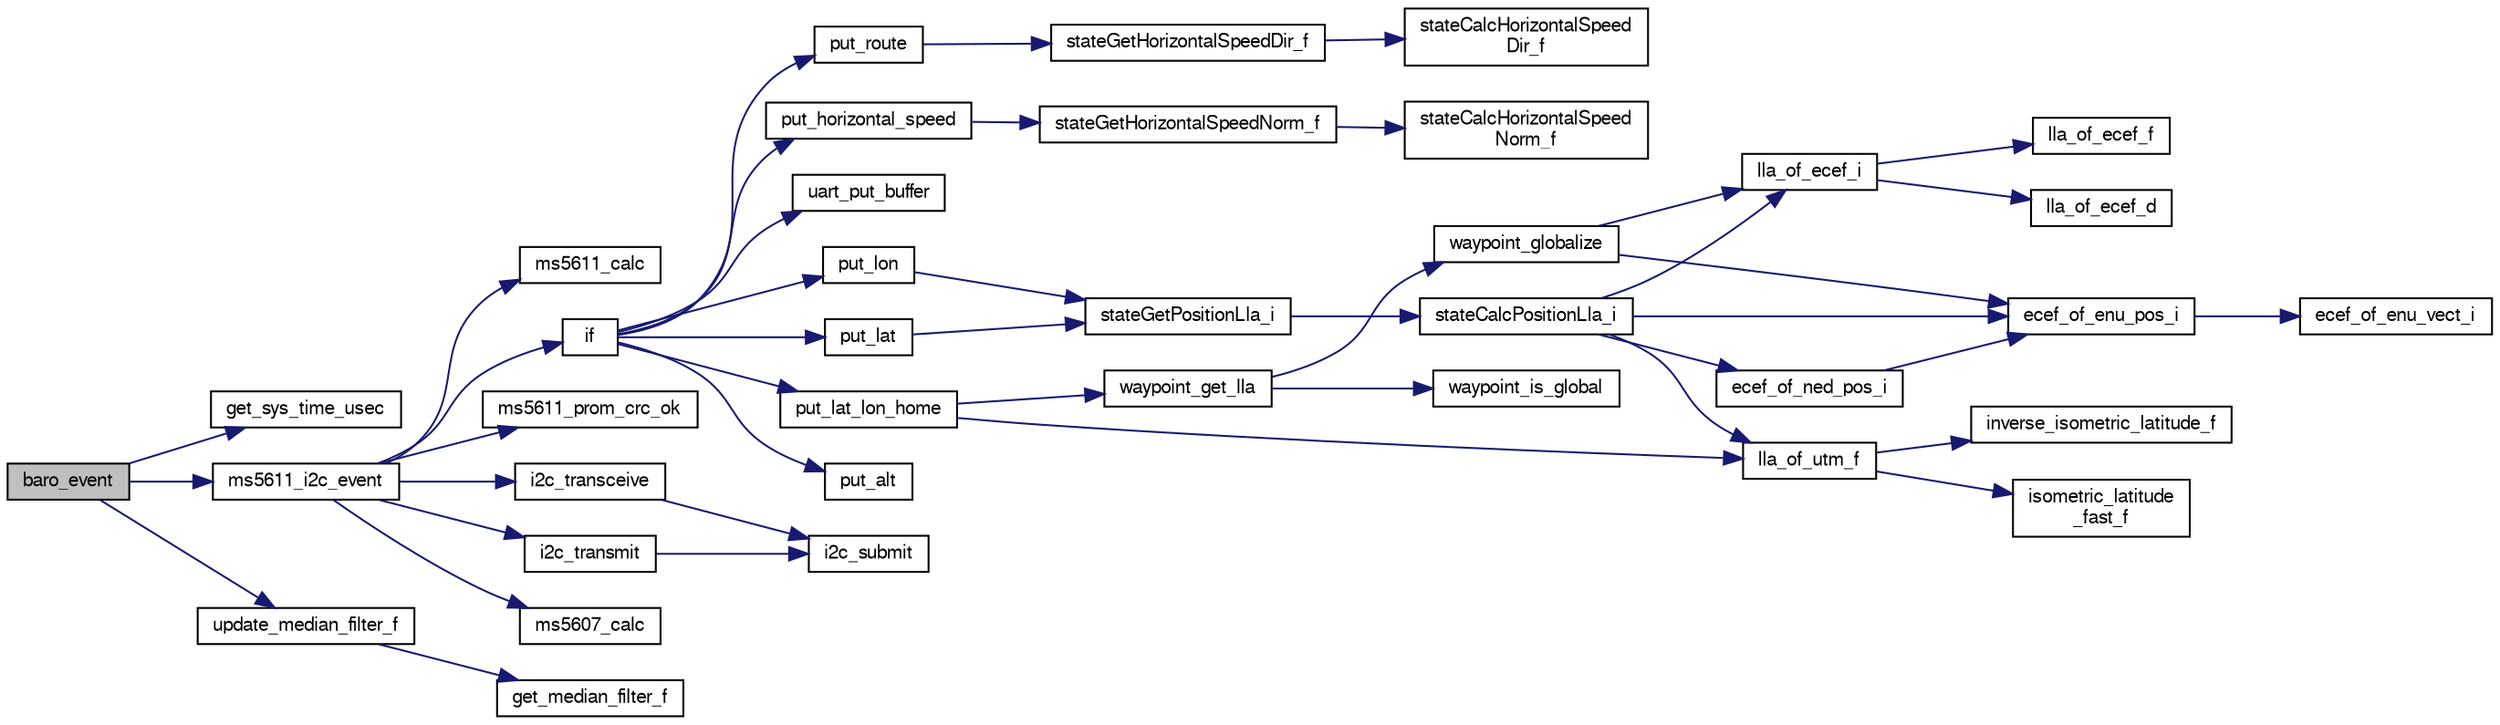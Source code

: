 digraph "baro_event"
{
  edge [fontname="FreeSans",fontsize="10",labelfontname="FreeSans",labelfontsize="10"];
  node [fontname="FreeSans",fontsize="10",shape=record];
  rankdir="LR";
  Node1 [label="baro_event",height=0.2,width=0.4,color="black", fillcolor="grey75", style="filled", fontcolor="black"];
  Node1 -> Node2 [color="midnightblue",fontsize="10",style="solid",fontname="FreeSans"];
  Node2 [label="get_sys_time_usec",height=0.2,width=0.4,color="black", fillcolor="white", style="filled",URL="$chibios_2mcu__periph_2sys__time__arch_8c.html#a7ddfef1f78a56c6b4c4c536b5d670bfb",tooltip="Get the time in microseconds since startup. "];
  Node1 -> Node3 [color="midnightblue",fontsize="10",style="solid",fontname="FreeSans"];
  Node3 [label="ms5611_i2c_event",height=0.2,width=0.4,color="black", fillcolor="white", style="filled",URL="$ms5611__i2c_8c.html#a14e55ee13fb38c32b8c0bb6146695ca9"];
  Node3 -> Node4 [color="midnightblue",fontsize="10",style="solid",fontname="FreeSans"];
  Node4 [label="i2c_transmit",height=0.2,width=0.4,color="black", fillcolor="white", style="filled",URL="$group__i2c.html#ga54405aa058f14a143b8b1b5380015927",tooltip="Submit a write only transaction. "];
  Node4 -> Node5 [color="midnightblue",fontsize="10",style="solid",fontname="FreeSans"];
  Node5 [label="i2c_submit",height=0.2,width=0.4,color="black", fillcolor="white", style="filled",URL="$group__i2c.html#ga4eed48e542a9c71b93372f5a38d7e367",tooltip="Submit a I2C transaction. "];
  Node3 -> Node6 [color="midnightblue",fontsize="10",style="solid",fontname="FreeSans"];
  Node6 [label="ms5607_calc",height=0.2,width=0.4,color="black", fillcolor="white", style="filled",URL="$ms5611_8c.html#a6dea78d3cbdf03549f9d15b920089ff1",tooltip="Calculate temperature and compensated pressure for MS5607. "];
  Node3 -> Node7 [color="midnightblue",fontsize="10",style="solid",fontname="FreeSans"];
  Node7 [label="ms5611_calc",height=0.2,width=0.4,color="black", fillcolor="white", style="filled",URL="$ms5611_8c.html#ae3efc8f29a1b06b12e734be3ab9b5eb4",tooltip="Calculate temperature and compensated pressure for MS5611. "];
  Node3 -> Node8 [color="midnightblue",fontsize="10",style="solid",fontname="FreeSans"];
  Node8 [label="if",height=0.2,width=0.4,color="black", fillcolor="white", style="filled",URL="$e__identification__fr_8c.html#a92cffae21318c1d983c63f3afa2a8d87"];
  Node8 -> Node9 [color="midnightblue",fontsize="10",style="solid",fontname="FreeSans"];
  Node9 [label="put_lat",height=0.2,width=0.4,color="black", fillcolor="white", style="filled",URL="$e__identification__fr_8c.html#abe4d49e345383266eb45de2d01dc9998"];
  Node9 -> Node10 [color="midnightblue",fontsize="10",style="solid",fontname="FreeSans"];
  Node10 [label="stateGetPositionLla_i",height=0.2,width=0.4,color="black", fillcolor="white", style="filled",URL="$group__state__position.html#ga99473409b740a26c0e2b9a5bd8e9defb",tooltip="Get position in LLA coordinates (int). "];
  Node10 -> Node11 [color="midnightblue",fontsize="10",style="solid",fontname="FreeSans"];
  Node11 [label="stateCalcPositionLla_i",height=0.2,width=0.4,color="black", fillcolor="white", style="filled",URL="$group__state__position.html#gad0fedf046f198eace06305e56fc7a0f8",tooltip="Calculate LLA (int) from any other available representation. "];
  Node11 -> Node12 [color="midnightblue",fontsize="10",style="solid",fontname="FreeSans"];
  Node12 [label="lla_of_ecef_i",height=0.2,width=0.4,color="black", fillcolor="white", style="filled",URL="$group__math__geodetic__int.html#gaea47a32071c2427f895fcb1df32c4e23",tooltip="Convert a ECEF to LLA. "];
  Node12 -> Node13 [color="midnightblue",fontsize="10",style="solid",fontname="FreeSans"];
  Node13 [label="lla_of_ecef_f",height=0.2,width=0.4,color="black", fillcolor="white", style="filled",URL="$pprz__geodetic__float_8c.html#adecd186d51b41b09f0cad928c0d2f68e"];
  Node12 -> Node14 [color="midnightblue",fontsize="10",style="solid",fontname="FreeSans"];
  Node14 [label="lla_of_ecef_d",height=0.2,width=0.4,color="black", fillcolor="white", style="filled",URL="$group__math__geodetic__double.html#ga9d3464ccabcd97db9fb4e1c7d25dfe16"];
  Node11 -> Node15 [color="midnightblue",fontsize="10",style="solid",fontname="FreeSans"];
  Node15 [label="lla_of_utm_f",height=0.2,width=0.4,color="black", fillcolor="white", style="filled",URL="$pprz__geodetic__float_8c.html#a30c2e47ec9a898079c04e8b08496b455"];
  Node15 -> Node16 [color="midnightblue",fontsize="10",style="solid",fontname="FreeSans"];
  Node16 [label="isometric_latitude\l_fast_f",height=0.2,width=0.4,color="black", fillcolor="white", style="filled",URL="$pprz__geodetic__float_8c.html#a21ea1b369f7d4abd984fb89c488dde24"];
  Node15 -> Node17 [color="midnightblue",fontsize="10",style="solid",fontname="FreeSans"];
  Node17 [label="inverse_isometric_latitude_f",height=0.2,width=0.4,color="black", fillcolor="white", style="filled",URL="$pprz__geodetic__float_8c.html#a28b6e05c87f50f1e5290e36407095fb6"];
  Node11 -> Node18 [color="midnightblue",fontsize="10",style="solid",fontname="FreeSans"];
  Node18 [label="ecef_of_ned_pos_i",height=0.2,width=0.4,color="black", fillcolor="white", style="filled",URL="$group__math__geodetic__int.html#gaf92579b72a2adb1aaac73fae89553fca",tooltip="Convert a local NED position to ECEF. "];
  Node18 -> Node19 [color="midnightblue",fontsize="10",style="solid",fontname="FreeSans"];
  Node19 [label="ecef_of_enu_pos_i",height=0.2,width=0.4,color="black", fillcolor="white", style="filled",URL="$group__math__geodetic__int.html#gaaeff7441301129ca712e828b9b4f474e",tooltip="Convert a local ENU position to ECEF. "];
  Node19 -> Node20 [color="midnightblue",fontsize="10",style="solid",fontname="FreeSans"];
  Node20 [label="ecef_of_enu_vect_i",height=0.2,width=0.4,color="black", fillcolor="white", style="filled",URL="$group__math__geodetic__int.html#gaabe6e63048c95afdffdd4a581dc5f2b8",tooltip="Rotate a vector from ENU to ECEF. "];
  Node11 -> Node19 [color="midnightblue",fontsize="10",style="solid",fontname="FreeSans"];
  Node8 -> Node21 [color="midnightblue",fontsize="10",style="solid",fontname="FreeSans"];
  Node21 [label="put_lon",height=0.2,width=0.4,color="black", fillcolor="white", style="filled",URL="$e__identification__fr_8c.html#a58d75f9f286ae788eb5a93131c69b9cf"];
  Node21 -> Node10 [color="midnightblue",fontsize="10",style="solid",fontname="FreeSans"];
  Node8 -> Node22 [color="midnightblue",fontsize="10",style="solid",fontname="FreeSans"];
  Node22 [label="put_alt",height=0.2,width=0.4,color="black", fillcolor="white", style="filled",URL="$e__identification__fr_8c.html#af46aee3f4ea5943261ce0a748645d5ab"];
  Node8 -> Node23 [color="midnightblue",fontsize="10",style="solid",fontname="FreeSans"];
  Node23 [label="put_lat_lon_home",height=0.2,width=0.4,color="black", fillcolor="white", style="filled",URL="$e__identification__fr_8c.html#ab86f66c5c2a551aabe930fff3a5120d3"];
  Node23 -> Node15 [color="midnightblue",fontsize="10",style="solid",fontname="FreeSans"];
  Node23 -> Node24 [color="midnightblue",fontsize="10",style="solid",fontname="FreeSans"];
  Node24 [label="waypoint_get_lla",height=0.2,width=0.4,color="black", fillcolor="white", style="filled",URL="$nav_2waypoints_8c.html#a2ed9112b04893275873729d03176f490",tooltip="Get LLA coordinates of waypoint. "];
  Node24 -> Node25 [color="midnightblue",fontsize="10",style="solid",fontname="FreeSans"];
  Node25 [label="waypoint_is_global",height=0.2,width=0.4,color="black", fillcolor="white", style="filled",URL="$nav_2waypoints_8c.html#a4f584367219ec09db0e1df24c85e7a1b"];
  Node24 -> Node26 [color="midnightblue",fontsize="10",style="solid",fontname="FreeSans"];
  Node26 [label="waypoint_globalize",height=0.2,width=0.4,color="black", fillcolor="white", style="filled",URL="$nav_2waypoints_8c.html#a10acece8582506367e9e9df3694bf31b",tooltip="update global LLA coordinates from its ENU coordinates "];
  Node26 -> Node19 [color="midnightblue",fontsize="10",style="solid",fontname="FreeSans"];
  Node26 -> Node12 [color="midnightblue",fontsize="10",style="solid",fontname="FreeSans"];
  Node8 -> Node27 [color="midnightblue",fontsize="10",style="solid",fontname="FreeSans"];
  Node27 [label="put_route",height=0.2,width=0.4,color="black", fillcolor="white", style="filled",URL="$e__identification__fr_8c.html#ad697ac22d1fafd997a6033c81aac40c9"];
  Node27 -> Node28 [color="midnightblue",fontsize="10",style="solid",fontname="FreeSans"];
  Node28 [label="stateGetHorizontalSpeedDir_f",height=0.2,width=0.4,color="black", fillcolor="white", style="filled",URL="$group__state__velocity.html#ga6f8b83126a235daea584aa9ce97f7fac",tooltip="Get dir of horizontal ground speed (float). "];
  Node28 -> Node29 [color="midnightblue",fontsize="10",style="solid",fontname="FreeSans"];
  Node29 [label="stateCalcHorizontalSpeed\lDir_f",height=0.2,width=0.4,color="black", fillcolor="white", style="filled",URL="$group__state__velocity.html#gad9b7b6ea39d5a4ee3e824f97204c4bb5"];
  Node8 -> Node30 [color="midnightblue",fontsize="10",style="solid",fontname="FreeSans"];
  Node30 [label="put_horizontal_speed",height=0.2,width=0.4,color="black", fillcolor="white", style="filled",URL="$e__identification__fr_8c.html#ad38b113b8c749a0ad70f3226ce4be6c8"];
  Node30 -> Node31 [color="midnightblue",fontsize="10",style="solid",fontname="FreeSans"];
  Node31 [label="stateGetHorizontalSpeedNorm_f",height=0.2,width=0.4,color="black", fillcolor="white", style="filled",URL="$group__state__velocity.html#ga1396b84069296dc0353f25281a472c08",tooltip="Get norm of horizontal ground speed (float). "];
  Node31 -> Node32 [color="midnightblue",fontsize="10",style="solid",fontname="FreeSans"];
  Node32 [label="stateCalcHorizontalSpeed\lNorm_f",height=0.2,width=0.4,color="black", fillcolor="white", style="filled",URL="$group__state__velocity.html#ga990849172b82f2e3bc1ab9da2395c9c4"];
  Node8 -> Node33 [color="midnightblue",fontsize="10",style="solid",fontname="FreeSans"];
  Node33 [label="uart_put_buffer",height=0.2,width=0.4,color="black", fillcolor="white", style="filled",URL="$chibios_2mcu__periph_2uart__arch_8c.html#aafe5af02ef8bf915fcd76d39896174a3",tooltip="Uart transmit buffer implementation. "];
  Node3 -> Node34 [color="midnightblue",fontsize="10",style="solid",fontname="FreeSans"];
  Node34 [label="i2c_transceive",height=0.2,width=0.4,color="black", fillcolor="white", style="filled",URL="$group__i2c.html#gafb731922c9fb73255aa4cc11e34bfbd6",tooltip="Submit a write/read transaction. "];
  Node34 -> Node5 [color="midnightblue",fontsize="10",style="solid",fontname="FreeSans"];
  Node3 -> Node35 [color="midnightblue",fontsize="10",style="solid",fontname="FreeSans"];
  Node35 [label="ms5611_prom_crc_ok",height=0.2,width=0.4,color="black", fillcolor="white", style="filled",URL="$ms5611_8c.html#aadeaf57da29112210a74857311975e0a",tooltip="Check if CRC of PROM data is OK. "];
  Node1 -> Node36 [color="midnightblue",fontsize="10",style="solid",fontname="FreeSans"];
  Node36 [label="update_median_filter_f",height=0.2,width=0.4,color="black", fillcolor="white", style="filled",URL="$median__filter_8h.html#a299781c28e551a49077251f79ddf6487"];
  Node36 -> Node37 [color="midnightblue",fontsize="10",style="solid",fontname="FreeSans"];
  Node37 [label="get_median_filter_f",height=0.2,width=0.4,color="black", fillcolor="white", style="filled",URL="$median__filter_8h.html#ac22bc67043369c2e3322fbcbbe6b7b3f"];
}

